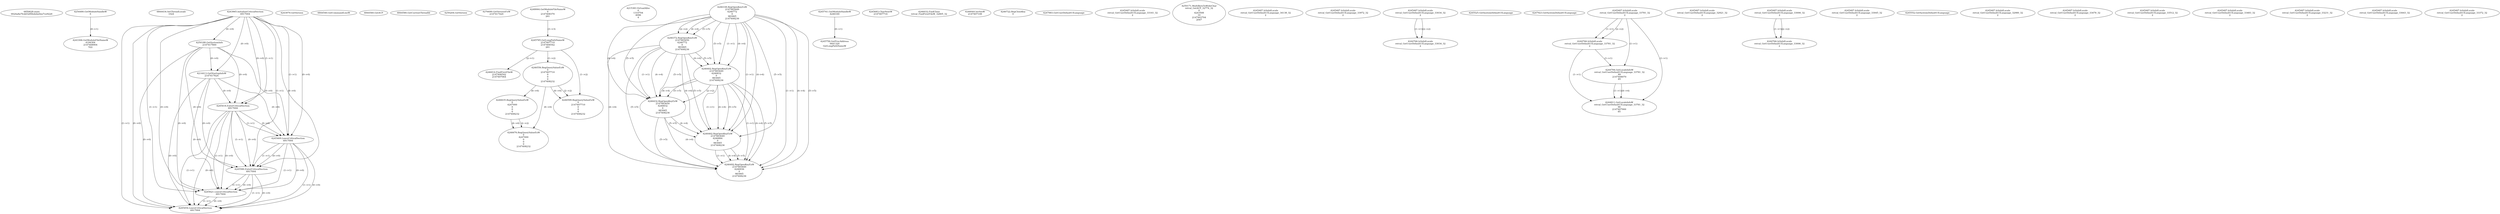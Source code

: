 // Global SCDG with merge call
digraph {
	0 [label="6850628.main
0024a8a7fcdd32f0fedebe0ee7ce9226"]
	1 [label="4254480.GetModuleHandleW
0"]
	2 [label="6844434.SetThreadLocale
1024"]
	3 [label="4243965.InitializeCriticalSection
6917004"]
	4 [label="4243979.GetVersion
"]
	5 [label="4250188.GetSystemInfo
2147417660"]
	3 -> 5 [label="(0-->0)"]
	6 [label="6844540.GetCommandLineW
"]
	7 [label="4214413.GetStartupInfoW
2147417624"]
	3 -> 7 [label="(0-->0)"]
	5 -> 7 [label="(0-->0)"]
	8 [label="6844560.GetACP
"]
	9 [label="6844580.GetCurrentThreadId
"]
	10 [label="4250204.GetVersion
"]
	11 [label="4276690.GetVersionExW
2147417420"]
	12 [label="4243306.GetModuleFileNameW
4194304
2147408904
522"]
	1 -> 12 [label="(0-->1)"]
	13 [label="4248064.GetModuleFileNameW
0
2147408370
261"]
	14 [label="4215383.VirtualAlloc
0
1310704
4096
4"]
	15 [label="4246338.RegOpenKeyExW
2147483649
4246772
0
983065
2147408236"]
	16 [label="4246372.RegOpenKeyExW
2147483650
4246772
0
983065
2147408236"]
	15 -> 16 [label="(2-->2)"]
	15 -> 16 [label="(4-->4)"]
	15 -> 16 [label="(5-->5)"]
	17 [label="4245741.GetModuleHandleW
4246160"]
	18 [label="4245758.GetProcAddress
9441320
GetLongPathNameW"]
	17 -> 18 [label="(0-->1)"]
	19 [label="4245785.GetLongPathNameW
2147407710
2147406542
261"]
	13 -> 19 [label="(3-->3)"]
	20 [label="4245683.CharNextW
2147407716"]
	21 [label="4246014.FindFirstFileW
2147406542
2147407064"]
	19 -> 21 [label="(2-->1)"]
	22 [label="4246032.FindClose
retval_FindFirstFileW_32805_32"]
	23 [label="4246044.lstrlenW
2147407108"]
	24 [label="4246556.RegQueryValueExW
0
2147407710
0
0
0
2147408232"]
	19 -> 24 [label="(1-->2)"]
	25 [label="4246599.RegQueryValueExW
0
2147407710
0
0
0
2147408232"]
	19 -> 25 [label="(1-->2)"]
	24 -> 25 [label="(2-->2)"]
	24 -> 25 [label="(6-->6)"]
	26 [label="4246722.RegCloseKey
0"]
	27 [label="4247883.GetUserDefaultUILanguage
"]
	28 [label="4245418.EnterCriticalSection
6917004"]
	3 -> 28 [label="(1-->1)"]
	3 -> 28 [label="(0-->0)"]
	5 -> 28 [label="(0-->0)"]
	7 -> 28 [label="(0-->0)"]
	29 [label="4245469.LeaveCriticalSection
6917004"]
	3 -> 29 [label="(1-->1)"]
	28 -> 29 [label="(1-->1)"]
	3 -> 29 [label="(0-->0)"]
	5 -> 29 [label="(0-->0)"]
	7 -> 29 [label="(0-->0)"]
	28 -> 29 [label="(0-->0)"]
	30 [label="4245487.IsValidLocale
retval_GetUserDefaultUILanguage_33161_32
2"]
	31 [label="4250171.MultiByteToWideChar
retval_GetACP_32774_32
0
4243508
10
2147403704
2047"]
	32 [label="4246635.RegQueryValueExW
0
4247000
0
0
0
2147408232"]
	24 -> 32 [label="(6-->6)"]
	33 [label="4246676.RegQueryValueExW
0
4247000
0
0
0
2147408232"]
	32 -> 33 [label="(2-->2)"]
	24 -> 33 [label="(6-->6)"]
	32 -> 33 [label="(6-->6)"]
	34 [label="4245487.IsValidLocale
retval_GetUserDefaultUILanguage_34138_32
2"]
	35 [label="4246402.RegOpenKeyExW
2147483649
4246832
0
983065
2147408236"]
	15 -> 35 [label="(1-->1)"]
	15 -> 35 [label="(4-->4)"]
	16 -> 35 [label="(4-->4)"]
	15 -> 35 [label="(5-->5)"]
	16 -> 35 [label="(5-->5)"]
	36 [label="4245487.IsValidLocale
retval_GetUserDefaultUILanguage_33972_32
2"]
	37 [label="4246432.RegOpenKeyExW
2147483650
4246832
0
983065
2147408236"]
	16 -> 37 [label="(1-->1)"]
	35 -> 37 [label="(2-->2)"]
	15 -> 37 [label="(4-->4)"]
	16 -> 37 [label="(4-->4)"]
	35 -> 37 [label="(4-->4)"]
	15 -> 37 [label="(5-->5)"]
	16 -> 37 [label="(5-->5)"]
	35 -> 37 [label="(5-->5)"]
	38 [label="4246462.RegOpenKeyExW
2147483649
4246884
0
983065
2147408236"]
	15 -> 38 [label="(1-->1)"]
	35 -> 38 [label="(1-->1)"]
	15 -> 38 [label="(4-->4)"]
	16 -> 38 [label="(4-->4)"]
	35 -> 38 [label="(4-->4)"]
	37 -> 38 [label="(4-->4)"]
	15 -> 38 [label="(5-->5)"]
	16 -> 38 [label="(5-->5)"]
	35 -> 38 [label="(5-->5)"]
	37 -> 38 [label="(5-->5)"]
	39 [label="4246492.RegOpenKeyExW
2147483649
4246936
0
983065
2147408236"]
	15 -> 39 [label="(1-->1)"]
	35 -> 39 [label="(1-->1)"]
	38 -> 39 [label="(1-->1)"]
	15 -> 39 [label="(4-->4)"]
	16 -> 39 [label="(4-->4)"]
	35 -> 39 [label="(4-->4)"]
	37 -> 39 [label="(4-->4)"]
	38 -> 39 [label="(4-->4)"]
	15 -> 39 [label="(5-->5)"]
	16 -> 39 [label="(5-->5)"]
	35 -> 39 [label="(5-->5)"]
	37 -> 39 [label="(5-->5)"]
	38 -> 39 [label="(5-->5)"]
	40 [label="4245487.IsValidLocale
retval_GetUserDefaultUILanguage_33034_32
2"]
	41 [label="4244766.IsValidLocale
retval_GetUserDefaultUILanguage_33034_32
2"]
	40 -> 41 [label="(1-->1)"]
	40 -> 41 [label="(2-->2)"]
	42 [label="4245525.GetSystemDefaultUILanguage
"]
	43 [label="4245580.EnterCriticalSection
6917004"]
	3 -> 43 [label="(1-->1)"]
	28 -> 43 [label="(1-->1)"]
	29 -> 43 [label="(1-->1)"]
	3 -> 43 [label="(0-->0)"]
	5 -> 43 [label="(0-->0)"]
	7 -> 43 [label="(0-->0)"]
	28 -> 43 [label="(0-->0)"]
	29 -> 43 [label="(0-->0)"]
	44 [label="4245621.LeaveCriticalSection
6917004"]
	3 -> 44 [label="(1-->1)"]
	28 -> 44 [label="(1-->1)"]
	29 -> 44 [label="(1-->1)"]
	43 -> 44 [label="(1-->1)"]
	3 -> 44 [label="(0-->0)"]
	5 -> 44 [label="(0-->0)"]
	7 -> 44 [label="(0-->0)"]
	28 -> 44 [label="(0-->0)"]
	29 -> 44 [label="(0-->0)"]
	43 -> 44 [label="(0-->0)"]
	45 [label="4247923.GetSystemDefaultUILanguage
"]
	46 [label="4245454.LeaveCriticalSection
6917004"]
	3 -> 46 [label="(1-->1)"]
	28 -> 46 [label="(1-->1)"]
	29 -> 46 [label="(1-->1)"]
	43 -> 46 [label="(1-->1)"]
	44 -> 46 [label="(1-->1)"]
	3 -> 46 [label="(0-->0)"]
	5 -> 46 [label="(0-->0)"]
	7 -> 46 [label="(0-->0)"]
	28 -> 46 [label="(0-->0)"]
	29 -> 46 [label="(0-->0)"]
	43 -> 46 [label="(0-->0)"]
	44 -> 46 [label="(0-->0)"]
	47 [label="4245487.IsValidLocale
retval_GetUserDefaultUILanguage_33781_32
2"]
	48 [label="4244766.IsValidLocale
retval_GetUserDefaultUILanguage_33781_32
2"]
	47 -> 48 [label="(1-->1)"]
	47 -> 48 [label="(2-->2)"]
	49 [label="4244794.GetLocaleInfoW
retval_GetUserDefaultUILanguage_33781_32
89
2147408070
85"]
	47 -> 49 [label="(1-->1)"]
	48 -> 49 [label="(1-->1)"]
	50 [label="4244811.GetLocaleInfoW
retval_GetUserDefaultUILanguage_33781_32
90
2147407900
85"]
	47 -> 50 [label="(1-->1)"]
	48 -> 50 [label="(1-->1)"]
	49 -> 50 [label="(1-->1)"]
	49 -> 50 [label="(4-->4)"]
	51 [label="4245487.IsValidLocale
retval_GetUserDefaultUILanguage_32921_32
2"]
	52 [label="4245487.IsValidLocale
retval_GetUserDefaultUILanguage_33006_32
2"]
	53 [label="4245487.IsValidLocale
retval_GetUserDefaultUILanguage_33045_32
2"]
	54 [label="4244766.IsValidLocale
retval_GetUserDefaultUILanguage_33006_32
2"]
	52 -> 54 [label="(1-->1)"]
	52 -> 54 [label="(2-->2)"]
	55 [label="4245552.GetSystemDefaultUILanguage
"]
	56 [label="4245487.IsValidLocale
retval_GetUserDefaultUILanguage_32980_32
2"]
	57 [label="4245487.IsValidLocale
retval_GetUserDefaultUILanguage_33478_32
2"]
	58 [label="4245487.IsValidLocale
retval_GetUserDefaultUILanguage_33512_32
2"]
	59 [label="4245487.IsValidLocale
retval_GetUserDefaultUILanguage_33483_32
2"]
	60 [label="4245487.IsValidLocale
retval_GetUserDefaultUILanguage_33231_32
2"]
	61 [label="4245487.IsValidLocale
retval_GetUserDefaultUILanguage_33643_32
2"]
	62 [label="4245487.IsValidLocale
retval_GetUserDefaultUILanguage_33372_32
2"]
}
